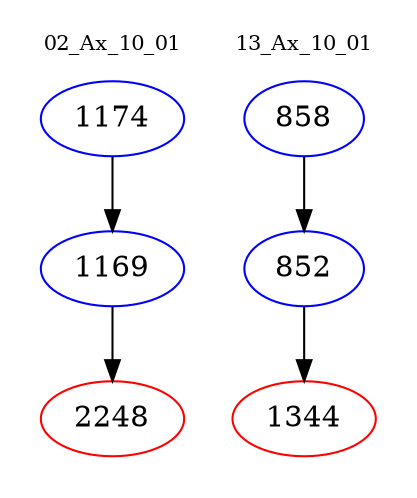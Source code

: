 digraph{
subgraph cluster_0 {
color = white
label = "02_Ax_10_01";
fontsize=10;
T0_1174 [label="1174", color="blue"]
T0_1174 -> T0_1169 [color="black"]
T0_1169 [label="1169", color="blue"]
T0_1169 -> T0_2248 [color="black"]
T0_2248 [label="2248", color="red"]
}
subgraph cluster_1 {
color = white
label = "13_Ax_10_01";
fontsize=10;
T1_858 [label="858", color="blue"]
T1_858 -> T1_852 [color="black"]
T1_852 [label="852", color="blue"]
T1_852 -> T1_1344 [color="black"]
T1_1344 [label="1344", color="red"]
}
}

